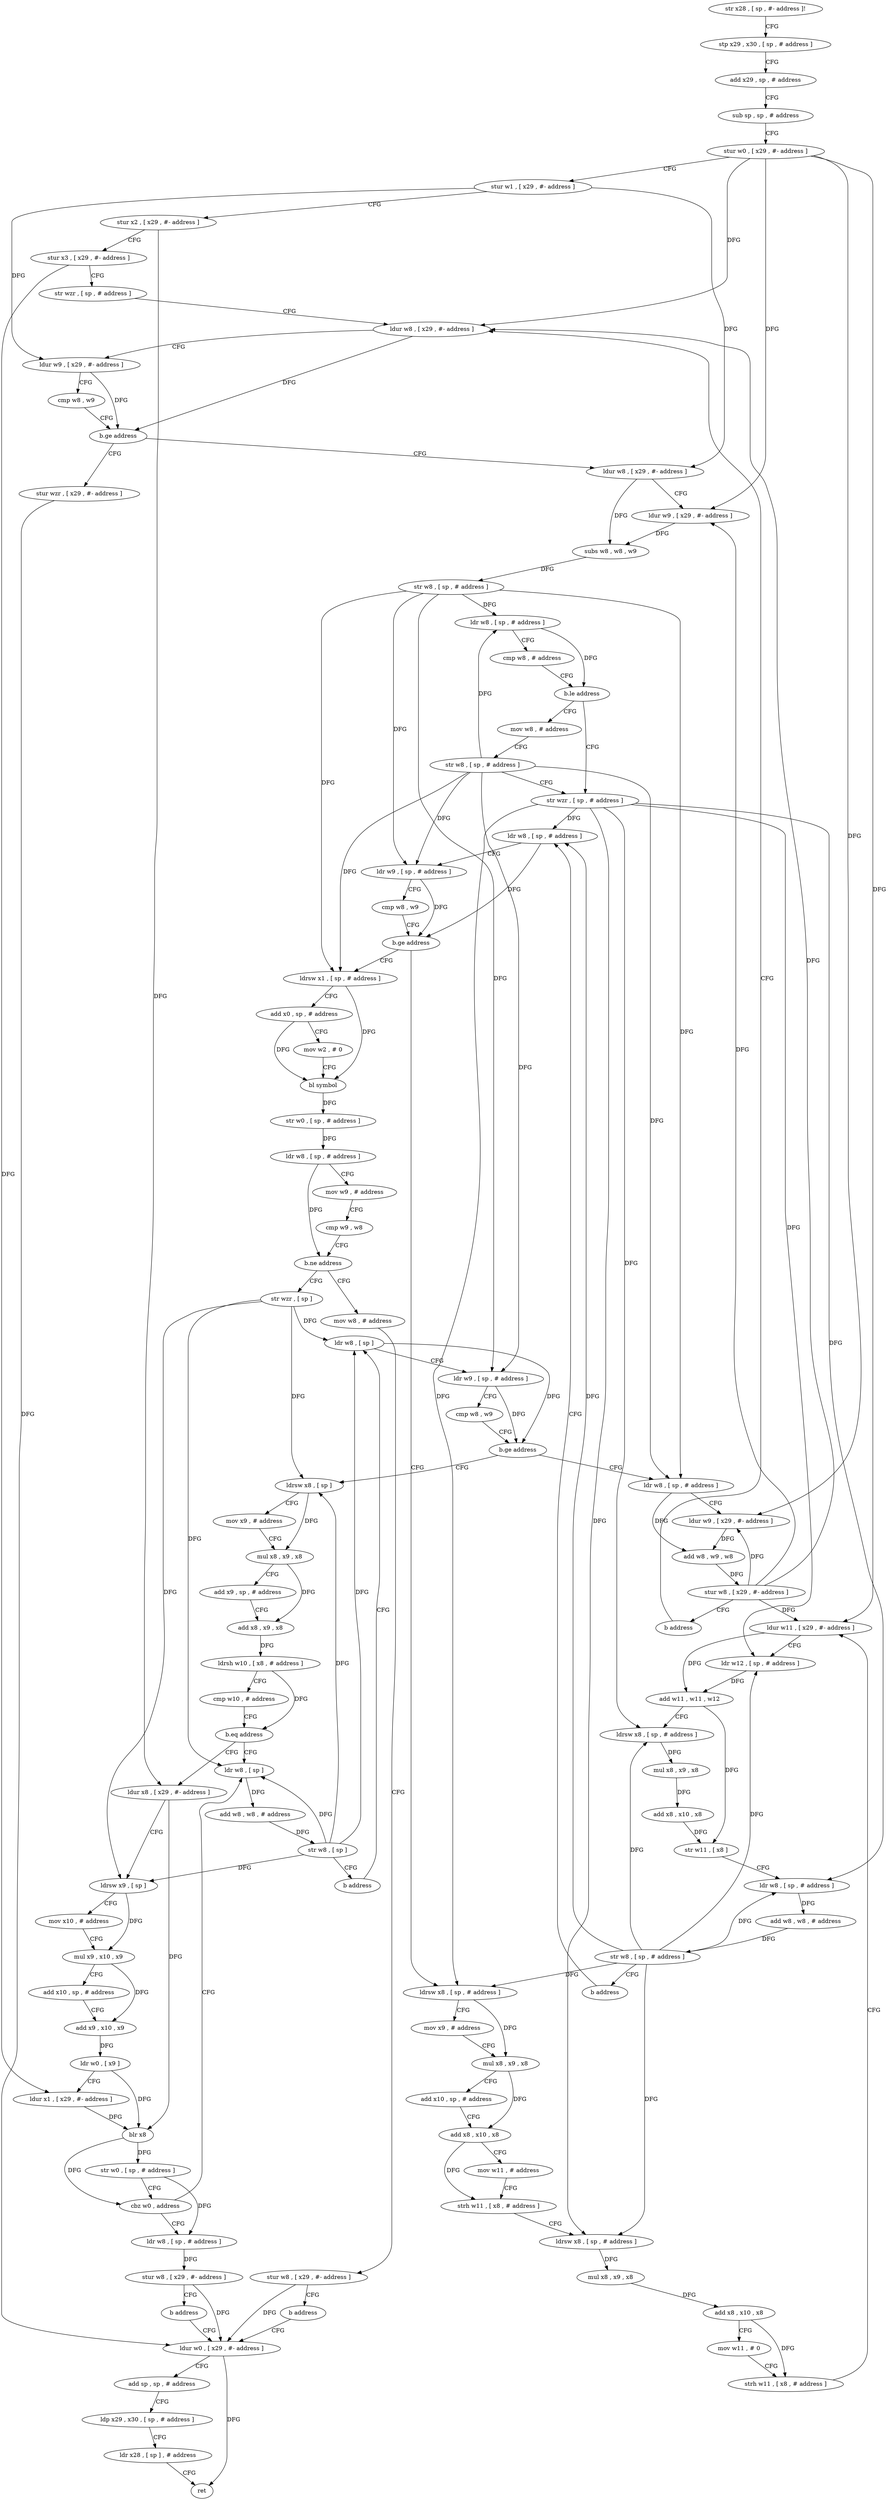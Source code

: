 digraph "func" {
"4298372" [label = "str x28 , [ sp , #- address ]!" ]
"4298376" [label = "stp x29 , x30 , [ sp , # address ]" ]
"4298380" [label = "add x29 , sp , # address" ]
"4298384" [label = "sub sp , sp , # address" ]
"4298388" [label = "stur w0 , [ x29 , #- address ]" ]
"4298392" [label = "stur w1 , [ x29 , #- address ]" ]
"4298396" [label = "stur x2 , [ x29 , #- address ]" ]
"4298400" [label = "stur x3 , [ x29 , #- address ]" ]
"4298404" [label = "str wzr , [ sp , # address ]" ]
"4298408" [label = "ldur w8 , [ x29 , #- address ]" ]
"4298764" [label = "stur wzr , [ x29 , #- address ]" ]
"4298768" [label = "ldur w0 , [ x29 , #- address ]" ]
"4298424" [label = "ldur w8 , [ x29 , #- address ]" ]
"4298428" [label = "ldur w9 , [ x29 , #- address ]" ]
"4298432" [label = "subs w8 , w8 , w9" ]
"4298436" [label = "str w8 , [ sp , # address ]" ]
"4298440" [label = "ldr w8 , [ sp , # address ]" ]
"4298444" [label = "cmp w8 , # address" ]
"4298448" [label = "b.le address" ]
"4298460" [label = "str wzr , [ sp , # address ]" ]
"4298452" [label = "mov w8 , # address" ]
"4298464" [label = "ldr w8 , [ sp , # address ]" ]
"4298456" [label = "str w8 , [ sp , # address ]" ]
"4298572" [label = "ldrsw x1 , [ sp , # address ]" ]
"4298576" [label = "add x0 , sp , # address" ]
"4298580" [label = "mov w2 , # 0" ]
"4298584" [label = "bl symbol" ]
"4298588" [label = "str w0 , [ sp , # address ]" ]
"4298592" [label = "ldr w8 , [ sp , # address ]" ]
"4298596" [label = "mov w9 , # address" ]
"4298600" [label = "cmp w9 , w8" ]
"4298604" [label = "b.ne address" ]
"4298620" [label = "str wzr , [ sp ]" ]
"4298608" [label = "mov w8 , # address" ]
"4298480" [label = "ldrsw x8 , [ sp , # address ]" ]
"4298484" [label = "mov x9 , # address" ]
"4298488" [label = "mul x8 , x9 , x8" ]
"4298492" [label = "add x10 , sp , # address" ]
"4298496" [label = "add x8 , x10 , x8" ]
"4298500" [label = "mov w11 , # address" ]
"4298504" [label = "strh w11 , [ x8 , # address ]" ]
"4298508" [label = "ldrsw x8 , [ sp , # address ]" ]
"4298512" [label = "mul x8 , x9 , x8" ]
"4298516" [label = "add x8 , x10 , x8" ]
"4298520" [label = "mov w11 , # 0" ]
"4298524" [label = "strh w11 , [ x8 , # address ]" ]
"4298528" [label = "ldur w11 , [ x29 , #- address ]" ]
"4298532" [label = "ldr w12 , [ sp , # address ]" ]
"4298536" [label = "add w11 , w11 , w12" ]
"4298540" [label = "ldrsw x8 , [ sp , # address ]" ]
"4298544" [label = "mul x8 , x9 , x8" ]
"4298548" [label = "add x8 , x10 , x8" ]
"4298552" [label = "str w11 , [ x8 ]" ]
"4298556" [label = "ldr w8 , [ sp , # address ]" ]
"4298560" [label = "add w8 , w8 , # address" ]
"4298564" [label = "str w8 , [ sp , # address ]" ]
"4298568" [label = "b address" ]
"4298624" [label = "ldr w8 , [ sp ]" ]
"4298612" [label = "stur w8 , [ x29 , #- address ]" ]
"4298616" [label = "b address" ]
"4298468" [label = "ldr w9 , [ sp , # address ]" ]
"4298472" [label = "cmp w8 , w9" ]
"4298476" [label = "b.ge address" ]
"4298744" [label = "ldr w8 , [ sp , # address ]" ]
"4298748" [label = "ldur w9 , [ x29 , #- address ]" ]
"4298752" [label = "add w8 , w9 , w8" ]
"4298756" [label = "stur w8 , [ x29 , #- address ]" ]
"4298760" [label = "b address" ]
"4298640" [label = "ldrsw x8 , [ sp ]" ]
"4298644" [label = "mov x9 , # address" ]
"4298648" [label = "mul x8 , x9 , x8" ]
"4298652" [label = "add x9 , sp , # address" ]
"4298656" [label = "add x8 , x9 , x8" ]
"4298660" [label = "ldrsh w10 , [ x8 , # address ]" ]
"4298664" [label = "cmp w10 , # address" ]
"4298668" [label = "b.eq address" ]
"4298728" [label = "ldr w8 , [ sp ]" ]
"4298672" [label = "ldur x8 , [ x29 , #- address ]" ]
"4298772" [label = "add sp , sp , # address" ]
"4298776" [label = "ldp x29 , x30 , [ sp , # address ]" ]
"4298780" [label = "ldr x28 , [ sp ] , # address" ]
"4298784" [label = "ret" ]
"4298412" [label = "ldur w9 , [ x29 , #- address ]" ]
"4298416" [label = "cmp w8 , w9" ]
"4298420" [label = "b.ge address" ]
"4298732" [label = "add w8 , w8 , # address" ]
"4298736" [label = "str w8 , [ sp ]" ]
"4298740" [label = "b address" ]
"4298676" [label = "ldrsw x9 , [ sp ]" ]
"4298680" [label = "mov x10 , # address" ]
"4298684" [label = "mul x9 , x10 , x9" ]
"4298688" [label = "add x10 , sp , # address" ]
"4298692" [label = "add x9 , x10 , x9" ]
"4298696" [label = "ldr w0 , [ x9 ]" ]
"4298700" [label = "ldur x1 , [ x29 , #- address ]" ]
"4298704" [label = "blr x8" ]
"4298708" [label = "str w0 , [ sp , # address ]" ]
"4298712" [label = "cbz w0 , address" ]
"4298716" [label = "ldr w8 , [ sp , # address ]" ]
"4298628" [label = "ldr w9 , [ sp , # address ]" ]
"4298632" [label = "cmp w8 , w9" ]
"4298636" [label = "b.ge address" ]
"4298720" [label = "stur w8 , [ x29 , #- address ]" ]
"4298724" [label = "b address" ]
"4298372" -> "4298376" [ label = "CFG" ]
"4298376" -> "4298380" [ label = "CFG" ]
"4298380" -> "4298384" [ label = "CFG" ]
"4298384" -> "4298388" [ label = "CFG" ]
"4298388" -> "4298392" [ label = "CFG" ]
"4298388" -> "4298408" [ label = "DFG" ]
"4298388" -> "4298428" [ label = "DFG" ]
"4298388" -> "4298528" [ label = "DFG" ]
"4298388" -> "4298748" [ label = "DFG" ]
"4298392" -> "4298396" [ label = "CFG" ]
"4298392" -> "4298412" [ label = "DFG" ]
"4298392" -> "4298424" [ label = "DFG" ]
"4298396" -> "4298400" [ label = "CFG" ]
"4298396" -> "4298672" [ label = "DFG" ]
"4298400" -> "4298404" [ label = "CFG" ]
"4298400" -> "4298700" [ label = "DFG" ]
"4298404" -> "4298408" [ label = "CFG" ]
"4298408" -> "4298412" [ label = "CFG" ]
"4298408" -> "4298420" [ label = "DFG" ]
"4298764" -> "4298768" [ label = "DFG" ]
"4298768" -> "4298772" [ label = "CFG" ]
"4298768" -> "4298784" [ label = "DFG" ]
"4298424" -> "4298428" [ label = "CFG" ]
"4298424" -> "4298432" [ label = "DFG" ]
"4298428" -> "4298432" [ label = "DFG" ]
"4298432" -> "4298436" [ label = "DFG" ]
"4298436" -> "4298440" [ label = "DFG" ]
"4298436" -> "4298468" [ label = "DFG" ]
"4298436" -> "4298572" [ label = "DFG" ]
"4298436" -> "4298628" [ label = "DFG" ]
"4298436" -> "4298744" [ label = "DFG" ]
"4298440" -> "4298444" [ label = "CFG" ]
"4298440" -> "4298448" [ label = "DFG" ]
"4298444" -> "4298448" [ label = "CFG" ]
"4298448" -> "4298460" [ label = "CFG" ]
"4298448" -> "4298452" [ label = "CFG" ]
"4298460" -> "4298464" [ label = "DFG" ]
"4298460" -> "4298480" [ label = "DFG" ]
"4298460" -> "4298508" [ label = "DFG" ]
"4298460" -> "4298532" [ label = "DFG" ]
"4298460" -> "4298540" [ label = "DFG" ]
"4298460" -> "4298556" [ label = "DFG" ]
"4298452" -> "4298456" [ label = "CFG" ]
"4298464" -> "4298468" [ label = "CFG" ]
"4298464" -> "4298476" [ label = "DFG" ]
"4298456" -> "4298460" [ label = "CFG" ]
"4298456" -> "4298440" [ label = "DFG" ]
"4298456" -> "4298468" [ label = "DFG" ]
"4298456" -> "4298572" [ label = "DFG" ]
"4298456" -> "4298628" [ label = "DFG" ]
"4298456" -> "4298744" [ label = "DFG" ]
"4298572" -> "4298576" [ label = "CFG" ]
"4298572" -> "4298584" [ label = "DFG" ]
"4298576" -> "4298580" [ label = "CFG" ]
"4298576" -> "4298584" [ label = "DFG" ]
"4298580" -> "4298584" [ label = "CFG" ]
"4298584" -> "4298588" [ label = "DFG" ]
"4298588" -> "4298592" [ label = "DFG" ]
"4298592" -> "4298596" [ label = "CFG" ]
"4298592" -> "4298604" [ label = "DFG" ]
"4298596" -> "4298600" [ label = "CFG" ]
"4298600" -> "4298604" [ label = "CFG" ]
"4298604" -> "4298620" [ label = "CFG" ]
"4298604" -> "4298608" [ label = "CFG" ]
"4298620" -> "4298624" [ label = "DFG" ]
"4298620" -> "4298640" [ label = "DFG" ]
"4298620" -> "4298728" [ label = "DFG" ]
"4298620" -> "4298676" [ label = "DFG" ]
"4298608" -> "4298612" [ label = "CFG" ]
"4298480" -> "4298484" [ label = "CFG" ]
"4298480" -> "4298488" [ label = "DFG" ]
"4298484" -> "4298488" [ label = "CFG" ]
"4298488" -> "4298492" [ label = "CFG" ]
"4298488" -> "4298496" [ label = "DFG" ]
"4298492" -> "4298496" [ label = "CFG" ]
"4298496" -> "4298500" [ label = "CFG" ]
"4298496" -> "4298504" [ label = "DFG" ]
"4298500" -> "4298504" [ label = "CFG" ]
"4298504" -> "4298508" [ label = "CFG" ]
"4298508" -> "4298512" [ label = "DFG" ]
"4298512" -> "4298516" [ label = "DFG" ]
"4298516" -> "4298520" [ label = "CFG" ]
"4298516" -> "4298524" [ label = "DFG" ]
"4298520" -> "4298524" [ label = "CFG" ]
"4298524" -> "4298528" [ label = "CFG" ]
"4298528" -> "4298532" [ label = "CFG" ]
"4298528" -> "4298536" [ label = "DFG" ]
"4298532" -> "4298536" [ label = "DFG" ]
"4298536" -> "4298540" [ label = "CFG" ]
"4298536" -> "4298552" [ label = "DFG" ]
"4298540" -> "4298544" [ label = "DFG" ]
"4298544" -> "4298548" [ label = "DFG" ]
"4298548" -> "4298552" [ label = "DFG" ]
"4298552" -> "4298556" [ label = "CFG" ]
"4298556" -> "4298560" [ label = "DFG" ]
"4298560" -> "4298564" [ label = "DFG" ]
"4298564" -> "4298568" [ label = "CFG" ]
"4298564" -> "4298464" [ label = "DFG" ]
"4298564" -> "4298480" [ label = "DFG" ]
"4298564" -> "4298508" [ label = "DFG" ]
"4298564" -> "4298532" [ label = "DFG" ]
"4298564" -> "4298540" [ label = "DFG" ]
"4298564" -> "4298556" [ label = "DFG" ]
"4298568" -> "4298464" [ label = "CFG" ]
"4298624" -> "4298628" [ label = "CFG" ]
"4298624" -> "4298636" [ label = "DFG" ]
"4298612" -> "4298616" [ label = "CFG" ]
"4298612" -> "4298768" [ label = "DFG" ]
"4298616" -> "4298768" [ label = "CFG" ]
"4298468" -> "4298472" [ label = "CFG" ]
"4298468" -> "4298476" [ label = "DFG" ]
"4298472" -> "4298476" [ label = "CFG" ]
"4298476" -> "4298572" [ label = "CFG" ]
"4298476" -> "4298480" [ label = "CFG" ]
"4298744" -> "4298748" [ label = "CFG" ]
"4298744" -> "4298752" [ label = "DFG" ]
"4298748" -> "4298752" [ label = "DFG" ]
"4298752" -> "4298756" [ label = "DFG" ]
"4298756" -> "4298760" [ label = "CFG" ]
"4298756" -> "4298408" [ label = "DFG" ]
"4298756" -> "4298428" [ label = "DFG" ]
"4298756" -> "4298528" [ label = "DFG" ]
"4298756" -> "4298748" [ label = "DFG" ]
"4298760" -> "4298408" [ label = "CFG" ]
"4298640" -> "4298644" [ label = "CFG" ]
"4298640" -> "4298648" [ label = "DFG" ]
"4298644" -> "4298648" [ label = "CFG" ]
"4298648" -> "4298652" [ label = "CFG" ]
"4298648" -> "4298656" [ label = "DFG" ]
"4298652" -> "4298656" [ label = "CFG" ]
"4298656" -> "4298660" [ label = "DFG" ]
"4298660" -> "4298664" [ label = "CFG" ]
"4298660" -> "4298668" [ label = "DFG" ]
"4298664" -> "4298668" [ label = "CFG" ]
"4298668" -> "4298728" [ label = "CFG" ]
"4298668" -> "4298672" [ label = "CFG" ]
"4298728" -> "4298732" [ label = "DFG" ]
"4298672" -> "4298676" [ label = "CFG" ]
"4298672" -> "4298704" [ label = "DFG" ]
"4298772" -> "4298776" [ label = "CFG" ]
"4298776" -> "4298780" [ label = "CFG" ]
"4298780" -> "4298784" [ label = "CFG" ]
"4298412" -> "4298416" [ label = "CFG" ]
"4298412" -> "4298420" [ label = "DFG" ]
"4298416" -> "4298420" [ label = "CFG" ]
"4298420" -> "4298764" [ label = "CFG" ]
"4298420" -> "4298424" [ label = "CFG" ]
"4298732" -> "4298736" [ label = "DFG" ]
"4298736" -> "4298740" [ label = "CFG" ]
"4298736" -> "4298624" [ label = "DFG" ]
"4298736" -> "4298640" [ label = "DFG" ]
"4298736" -> "4298728" [ label = "DFG" ]
"4298736" -> "4298676" [ label = "DFG" ]
"4298740" -> "4298624" [ label = "CFG" ]
"4298676" -> "4298680" [ label = "CFG" ]
"4298676" -> "4298684" [ label = "DFG" ]
"4298680" -> "4298684" [ label = "CFG" ]
"4298684" -> "4298688" [ label = "CFG" ]
"4298684" -> "4298692" [ label = "DFG" ]
"4298688" -> "4298692" [ label = "CFG" ]
"4298692" -> "4298696" [ label = "DFG" ]
"4298696" -> "4298700" [ label = "CFG" ]
"4298696" -> "4298704" [ label = "DFG" ]
"4298700" -> "4298704" [ label = "DFG" ]
"4298704" -> "4298708" [ label = "DFG" ]
"4298704" -> "4298712" [ label = "DFG" ]
"4298708" -> "4298712" [ label = "CFG" ]
"4298708" -> "4298716" [ label = "DFG" ]
"4298712" -> "4298728" [ label = "CFG" ]
"4298712" -> "4298716" [ label = "CFG" ]
"4298716" -> "4298720" [ label = "DFG" ]
"4298628" -> "4298632" [ label = "CFG" ]
"4298628" -> "4298636" [ label = "DFG" ]
"4298632" -> "4298636" [ label = "CFG" ]
"4298636" -> "4298744" [ label = "CFG" ]
"4298636" -> "4298640" [ label = "CFG" ]
"4298720" -> "4298724" [ label = "CFG" ]
"4298720" -> "4298768" [ label = "DFG" ]
"4298724" -> "4298768" [ label = "CFG" ]
}
